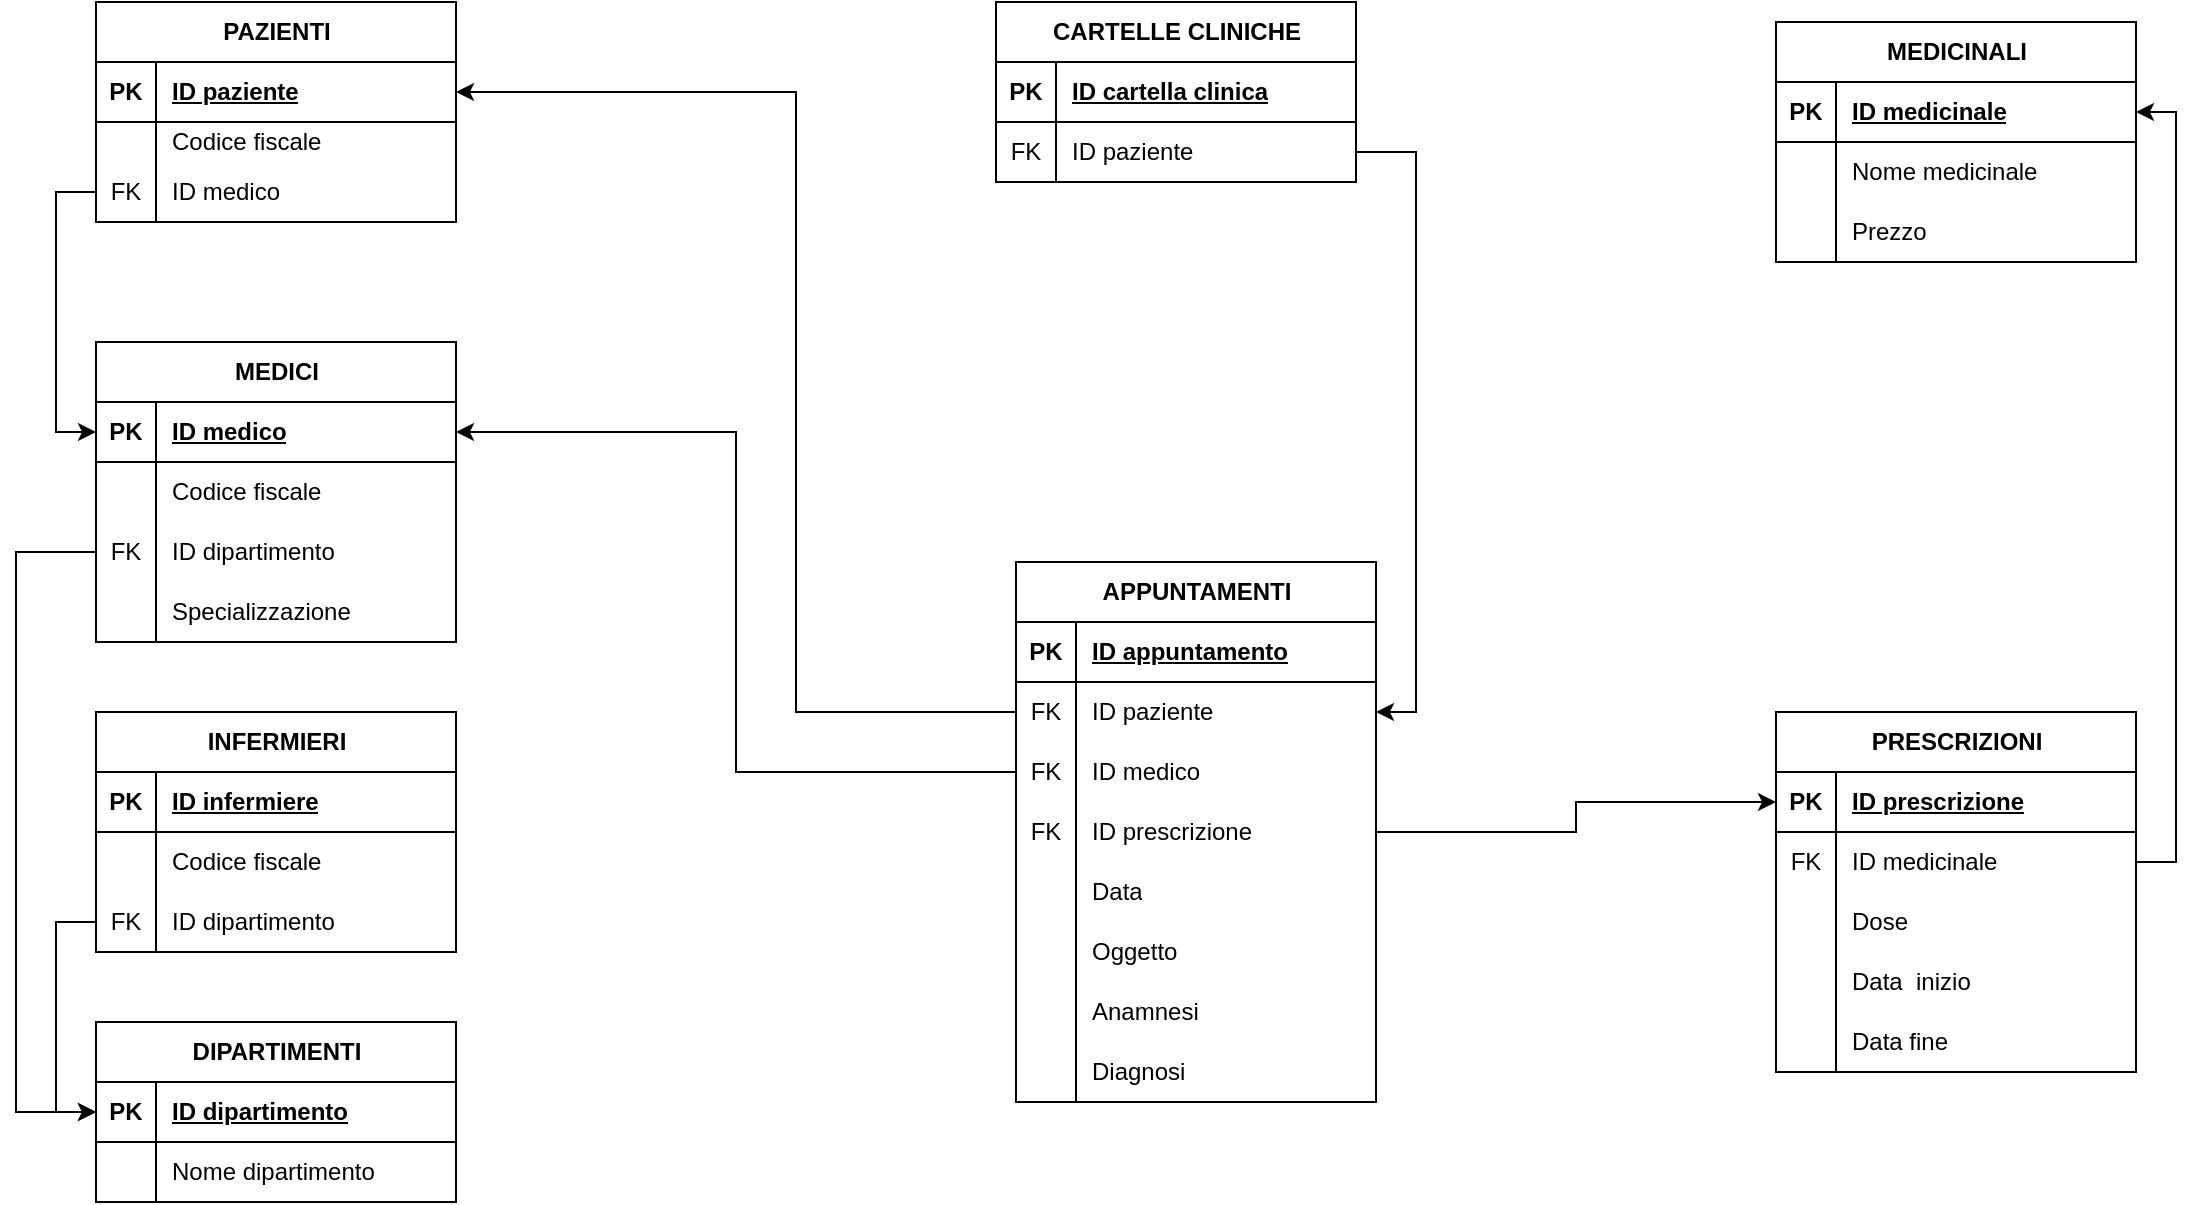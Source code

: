 <mxfile version="23.1.1" type="device">
  <diagram id="ryYAeqgay_MNGeI5Kxjo" name="Page-1">
    <mxGraphModel dx="2383" dy="634" grid="1" gridSize="10" guides="1" tooltips="1" connect="1" arrows="1" fold="1" page="1" pageScale="1" pageWidth="1169" pageHeight="1654" math="0" shadow="0">
      <root>
        <mxCell id="0" />
        <mxCell id="1" parent="0" />
        <mxCell id="qzMm5eUEYR6lwBoGcGr3-1" value="PAZIENTI" style="shape=table;startSize=30;container=1;collapsible=1;childLayout=tableLayout;fixedRows=1;rowLines=0;fontStyle=1;align=center;resizeLast=1;html=1;" parent="1" vertex="1">
          <mxGeometry x="30" y="50" width="180" height="110" as="geometry" />
        </mxCell>
        <mxCell id="qzMm5eUEYR6lwBoGcGr3-2" value="" style="shape=tableRow;horizontal=0;startSize=0;swimlaneHead=0;swimlaneBody=0;fillColor=none;collapsible=0;dropTarget=0;points=[[0,0.5],[1,0.5]];portConstraint=eastwest;top=0;left=0;right=0;bottom=1;" parent="qzMm5eUEYR6lwBoGcGr3-1" vertex="1">
          <mxGeometry y="30" width="180" height="30" as="geometry" />
        </mxCell>
        <mxCell id="qzMm5eUEYR6lwBoGcGr3-3" value="PK" style="shape=partialRectangle;connectable=0;fillColor=none;top=0;left=0;bottom=0;right=0;fontStyle=1;overflow=hidden;whiteSpace=wrap;html=1;" parent="qzMm5eUEYR6lwBoGcGr3-2" vertex="1">
          <mxGeometry width="30" height="30" as="geometry">
            <mxRectangle width="30" height="30" as="alternateBounds" />
          </mxGeometry>
        </mxCell>
        <mxCell id="qzMm5eUEYR6lwBoGcGr3-4" value="ID paziente" style="shape=partialRectangle;connectable=0;fillColor=none;top=0;left=0;bottom=0;right=0;align=left;spacingLeft=6;fontStyle=5;overflow=hidden;whiteSpace=wrap;html=1;" parent="qzMm5eUEYR6lwBoGcGr3-2" vertex="1">
          <mxGeometry x="30" width="150" height="30" as="geometry">
            <mxRectangle width="150" height="30" as="alternateBounds" />
          </mxGeometry>
        </mxCell>
        <mxCell id="qzMm5eUEYR6lwBoGcGr3-8" value="" style="shape=tableRow;horizontal=0;startSize=0;swimlaneHead=0;swimlaneBody=0;fillColor=none;collapsible=0;dropTarget=0;points=[[0,0.5],[1,0.5]];portConstraint=eastwest;top=0;left=0;right=0;bottom=0;" parent="qzMm5eUEYR6lwBoGcGr3-1" vertex="1">
          <mxGeometry y="60" width="180" height="20" as="geometry" />
        </mxCell>
        <mxCell id="qzMm5eUEYR6lwBoGcGr3-9" value="" style="shape=partialRectangle;connectable=0;fillColor=none;top=0;left=0;bottom=0;right=0;editable=1;overflow=hidden;whiteSpace=wrap;html=1;" parent="qzMm5eUEYR6lwBoGcGr3-8" vertex="1">
          <mxGeometry width="30" height="20" as="geometry">
            <mxRectangle width="30" height="20" as="alternateBounds" />
          </mxGeometry>
        </mxCell>
        <mxCell id="qzMm5eUEYR6lwBoGcGr3-10" value="Codice fiscale" style="shape=partialRectangle;connectable=0;fillColor=none;top=0;left=0;bottom=0;right=0;align=left;spacingLeft=6;overflow=hidden;whiteSpace=wrap;html=1;" parent="qzMm5eUEYR6lwBoGcGr3-8" vertex="1">
          <mxGeometry x="30" width="150" height="20" as="geometry">
            <mxRectangle width="150" height="20" as="alternateBounds" />
          </mxGeometry>
        </mxCell>
        <mxCell id="qzMm5eUEYR6lwBoGcGr3-11" value="" style="shape=tableRow;horizontal=0;startSize=0;swimlaneHead=0;swimlaneBody=0;fillColor=none;collapsible=0;dropTarget=0;points=[[0,0.5],[1,0.5]];portConstraint=eastwest;top=0;left=0;right=0;bottom=0;" parent="qzMm5eUEYR6lwBoGcGr3-1" vertex="1">
          <mxGeometry y="80" width="180" height="30" as="geometry" />
        </mxCell>
        <mxCell id="qzMm5eUEYR6lwBoGcGr3-12" value="FK" style="shape=partialRectangle;connectable=0;fillColor=none;top=0;left=0;bottom=0;right=0;editable=1;overflow=hidden;whiteSpace=wrap;html=1;" parent="qzMm5eUEYR6lwBoGcGr3-11" vertex="1">
          <mxGeometry width="30" height="30" as="geometry">
            <mxRectangle width="30" height="30" as="alternateBounds" />
          </mxGeometry>
        </mxCell>
        <mxCell id="qzMm5eUEYR6lwBoGcGr3-13" value="ID medico" style="shape=partialRectangle;connectable=0;fillColor=none;top=0;left=0;bottom=0;right=0;align=left;spacingLeft=6;overflow=hidden;whiteSpace=wrap;html=1;" parent="qzMm5eUEYR6lwBoGcGr3-11" vertex="1">
          <mxGeometry x="30" width="150" height="30" as="geometry">
            <mxRectangle width="150" height="30" as="alternateBounds" />
          </mxGeometry>
        </mxCell>
        <mxCell id="qzMm5eUEYR6lwBoGcGr3-14" value="MEDICI" style="shape=table;startSize=30;container=1;collapsible=1;childLayout=tableLayout;fixedRows=1;rowLines=0;fontStyle=1;align=center;resizeLast=1;html=1;" parent="1" vertex="1">
          <mxGeometry x="30" y="220" width="180" height="150" as="geometry" />
        </mxCell>
        <mxCell id="qzMm5eUEYR6lwBoGcGr3-15" value="" style="shape=tableRow;horizontal=0;startSize=0;swimlaneHead=0;swimlaneBody=0;fillColor=none;collapsible=0;dropTarget=0;points=[[0,0.5],[1,0.5]];portConstraint=eastwest;top=0;left=0;right=0;bottom=1;" parent="qzMm5eUEYR6lwBoGcGr3-14" vertex="1">
          <mxGeometry y="30" width="180" height="30" as="geometry" />
        </mxCell>
        <mxCell id="qzMm5eUEYR6lwBoGcGr3-16" value="PK" style="shape=partialRectangle;connectable=0;fillColor=none;top=0;left=0;bottom=0;right=0;fontStyle=1;overflow=hidden;whiteSpace=wrap;html=1;" parent="qzMm5eUEYR6lwBoGcGr3-15" vertex="1">
          <mxGeometry width="30" height="30" as="geometry">
            <mxRectangle width="30" height="30" as="alternateBounds" />
          </mxGeometry>
        </mxCell>
        <mxCell id="qzMm5eUEYR6lwBoGcGr3-17" value="ID medico" style="shape=partialRectangle;connectable=0;fillColor=none;top=0;left=0;bottom=0;right=0;align=left;spacingLeft=6;fontStyle=5;overflow=hidden;whiteSpace=wrap;html=1;" parent="qzMm5eUEYR6lwBoGcGr3-15" vertex="1">
          <mxGeometry x="30" width="150" height="30" as="geometry">
            <mxRectangle width="150" height="30" as="alternateBounds" />
          </mxGeometry>
        </mxCell>
        <mxCell id="qzMm5eUEYR6lwBoGcGr3-18" value="" style="shape=tableRow;horizontal=0;startSize=0;swimlaneHead=0;swimlaneBody=0;fillColor=none;collapsible=0;dropTarget=0;points=[[0,0.5],[1,0.5]];portConstraint=eastwest;top=0;left=0;right=0;bottom=0;" parent="qzMm5eUEYR6lwBoGcGr3-14" vertex="1">
          <mxGeometry y="60" width="180" height="30" as="geometry" />
        </mxCell>
        <mxCell id="qzMm5eUEYR6lwBoGcGr3-19" value="" style="shape=partialRectangle;connectable=0;fillColor=none;top=0;left=0;bottom=0;right=0;editable=1;overflow=hidden;whiteSpace=wrap;html=1;" parent="qzMm5eUEYR6lwBoGcGr3-18" vertex="1">
          <mxGeometry width="30" height="30" as="geometry">
            <mxRectangle width="30" height="30" as="alternateBounds" />
          </mxGeometry>
        </mxCell>
        <mxCell id="qzMm5eUEYR6lwBoGcGr3-20" value="Codice fiscale" style="shape=partialRectangle;connectable=0;fillColor=none;top=0;left=0;bottom=0;right=0;align=left;spacingLeft=6;overflow=hidden;whiteSpace=wrap;html=1;" parent="qzMm5eUEYR6lwBoGcGr3-18" vertex="1">
          <mxGeometry x="30" width="150" height="30" as="geometry">
            <mxRectangle width="150" height="30" as="alternateBounds" />
          </mxGeometry>
        </mxCell>
        <mxCell id="qzMm5eUEYR6lwBoGcGr3-21" value="" style="shape=tableRow;horizontal=0;startSize=0;swimlaneHead=0;swimlaneBody=0;fillColor=none;collapsible=0;dropTarget=0;points=[[0,0.5],[1,0.5]];portConstraint=eastwest;top=0;left=0;right=0;bottom=0;" parent="qzMm5eUEYR6lwBoGcGr3-14" vertex="1">
          <mxGeometry y="90" width="180" height="30" as="geometry" />
        </mxCell>
        <mxCell id="qzMm5eUEYR6lwBoGcGr3-22" value="FK" style="shape=partialRectangle;connectable=0;fillColor=none;top=0;left=0;bottom=0;right=0;editable=1;overflow=hidden;whiteSpace=wrap;html=1;" parent="qzMm5eUEYR6lwBoGcGr3-21" vertex="1">
          <mxGeometry width="30" height="30" as="geometry">
            <mxRectangle width="30" height="30" as="alternateBounds" />
          </mxGeometry>
        </mxCell>
        <mxCell id="qzMm5eUEYR6lwBoGcGr3-23" value="ID dipartimento" style="shape=partialRectangle;connectable=0;fillColor=none;top=0;left=0;bottom=0;right=0;align=left;spacingLeft=6;overflow=hidden;whiteSpace=wrap;html=1;" parent="qzMm5eUEYR6lwBoGcGr3-21" vertex="1">
          <mxGeometry x="30" width="150" height="30" as="geometry">
            <mxRectangle width="150" height="30" as="alternateBounds" />
          </mxGeometry>
        </mxCell>
        <mxCell id="qzMm5eUEYR6lwBoGcGr3-24" value="" style="shape=tableRow;horizontal=0;startSize=0;swimlaneHead=0;swimlaneBody=0;fillColor=none;collapsible=0;dropTarget=0;points=[[0,0.5],[1,0.5]];portConstraint=eastwest;top=0;left=0;right=0;bottom=0;" parent="qzMm5eUEYR6lwBoGcGr3-14" vertex="1">
          <mxGeometry y="120" width="180" height="30" as="geometry" />
        </mxCell>
        <mxCell id="qzMm5eUEYR6lwBoGcGr3-25" value="" style="shape=partialRectangle;connectable=0;fillColor=none;top=0;left=0;bottom=0;right=0;editable=1;overflow=hidden;whiteSpace=wrap;html=1;" parent="qzMm5eUEYR6lwBoGcGr3-24" vertex="1">
          <mxGeometry width="30" height="30" as="geometry">
            <mxRectangle width="30" height="30" as="alternateBounds" />
          </mxGeometry>
        </mxCell>
        <mxCell id="qzMm5eUEYR6lwBoGcGr3-26" value="Specializzazione" style="shape=partialRectangle;connectable=0;fillColor=none;top=0;left=0;bottom=0;right=0;align=left;spacingLeft=6;overflow=hidden;whiteSpace=wrap;html=1;" parent="qzMm5eUEYR6lwBoGcGr3-24" vertex="1">
          <mxGeometry x="30" width="150" height="30" as="geometry">
            <mxRectangle width="150" height="30" as="alternateBounds" />
          </mxGeometry>
        </mxCell>
        <mxCell id="qzMm5eUEYR6lwBoGcGr3-27" value="INFERMIERI" style="shape=table;startSize=30;container=1;collapsible=1;childLayout=tableLayout;fixedRows=1;rowLines=0;fontStyle=1;align=center;resizeLast=1;html=1;" parent="1" vertex="1">
          <mxGeometry x="30" y="405" width="180" height="120" as="geometry" />
        </mxCell>
        <mxCell id="qzMm5eUEYR6lwBoGcGr3-28" value="" style="shape=tableRow;horizontal=0;startSize=0;swimlaneHead=0;swimlaneBody=0;fillColor=none;collapsible=0;dropTarget=0;points=[[0,0.5],[1,0.5]];portConstraint=eastwest;top=0;left=0;right=0;bottom=1;" parent="qzMm5eUEYR6lwBoGcGr3-27" vertex="1">
          <mxGeometry y="30" width="180" height="30" as="geometry" />
        </mxCell>
        <mxCell id="qzMm5eUEYR6lwBoGcGr3-29" value="PK" style="shape=partialRectangle;connectable=0;fillColor=none;top=0;left=0;bottom=0;right=0;fontStyle=1;overflow=hidden;whiteSpace=wrap;html=1;" parent="qzMm5eUEYR6lwBoGcGr3-28" vertex="1">
          <mxGeometry width="30" height="30" as="geometry">
            <mxRectangle width="30" height="30" as="alternateBounds" />
          </mxGeometry>
        </mxCell>
        <mxCell id="qzMm5eUEYR6lwBoGcGr3-30" value="ID infermiere" style="shape=partialRectangle;connectable=0;fillColor=none;top=0;left=0;bottom=0;right=0;align=left;spacingLeft=6;fontStyle=5;overflow=hidden;whiteSpace=wrap;html=1;" parent="qzMm5eUEYR6lwBoGcGr3-28" vertex="1">
          <mxGeometry x="30" width="150" height="30" as="geometry">
            <mxRectangle width="150" height="30" as="alternateBounds" />
          </mxGeometry>
        </mxCell>
        <mxCell id="qzMm5eUEYR6lwBoGcGr3-31" value="" style="shape=tableRow;horizontal=0;startSize=0;swimlaneHead=0;swimlaneBody=0;fillColor=none;collapsible=0;dropTarget=0;points=[[0,0.5],[1,0.5]];portConstraint=eastwest;top=0;left=0;right=0;bottom=0;" parent="qzMm5eUEYR6lwBoGcGr3-27" vertex="1">
          <mxGeometry y="60" width="180" height="30" as="geometry" />
        </mxCell>
        <mxCell id="qzMm5eUEYR6lwBoGcGr3-32" value="" style="shape=partialRectangle;connectable=0;fillColor=none;top=0;left=0;bottom=0;right=0;editable=1;overflow=hidden;whiteSpace=wrap;html=1;" parent="qzMm5eUEYR6lwBoGcGr3-31" vertex="1">
          <mxGeometry width="30" height="30" as="geometry">
            <mxRectangle width="30" height="30" as="alternateBounds" />
          </mxGeometry>
        </mxCell>
        <mxCell id="qzMm5eUEYR6lwBoGcGr3-33" value="Codice fiscale" style="shape=partialRectangle;connectable=0;fillColor=none;top=0;left=0;bottom=0;right=0;align=left;spacingLeft=6;overflow=hidden;whiteSpace=wrap;html=1;" parent="qzMm5eUEYR6lwBoGcGr3-31" vertex="1">
          <mxGeometry x="30" width="150" height="30" as="geometry">
            <mxRectangle width="150" height="30" as="alternateBounds" />
          </mxGeometry>
        </mxCell>
        <mxCell id="qzMm5eUEYR6lwBoGcGr3-34" value="" style="shape=tableRow;horizontal=0;startSize=0;swimlaneHead=0;swimlaneBody=0;fillColor=none;collapsible=0;dropTarget=0;points=[[0,0.5],[1,0.5]];portConstraint=eastwest;top=0;left=0;right=0;bottom=0;" parent="qzMm5eUEYR6lwBoGcGr3-27" vertex="1">
          <mxGeometry y="90" width="180" height="30" as="geometry" />
        </mxCell>
        <mxCell id="qzMm5eUEYR6lwBoGcGr3-35" value="FK" style="shape=partialRectangle;connectable=0;fillColor=none;top=0;left=0;bottom=0;right=0;editable=1;overflow=hidden;whiteSpace=wrap;html=1;" parent="qzMm5eUEYR6lwBoGcGr3-34" vertex="1">
          <mxGeometry width="30" height="30" as="geometry">
            <mxRectangle width="30" height="30" as="alternateBounds" />
          </mxGeometry>
        </mxCell>
        <mxCell id="qzMm5eUEYR6lwBoGcGr3-36" value="ID dipartimento" style="shape=partialRectangle;connectable=0;fillColor=none;top=0;left=0;bottom=0;right=0;align=left;spacingLeft=6;overflow=hidden;whiteSpace=wrap;html=1;" parent="qzMm5eUEYR6lwBoGcGr3-34" vertex="1">
          <mxGeometry x="30" width="150" height="30" as="geometry">
            <mxRectangle width="150" height="30" as="alternateBounds" />
          </mxGeometry>
        </mxCell>
        <mxCell id="qzMm5eUEYR6lwBoGcGr3-40" value="DIPARTIMENTI" style="shape=table;startSize=30;container=1;collapsible=1;childLayout=tableLayout;fixedRows=1;rowLines=0;fontStyle=1;align=center;resizeLast=1;html=1;" parent="1" vertex="1">
          <mxGeometry x="30" y="560" width="180" height="90" as="geometry" />
        </mxCell>
        <mxCell id="qzMm5eUEYR6lwBoGcGr3-41" value="" style="shape=tableRow;horizontal=0;startSize=0;swimlaneHead=0;swimlaneBody=0;fillColor=none;collapsible=0;dropTarget=0;points=[[0,0.5],[1,0.5]];portConstraint=eastwest;top=0;left=0;right=0;bottom=1;" parent="qzMm5eUEYR6lwBoGcGr3-40" vertex="1">
          <mxGeometry y="30" width="180" height="30" as="geometry" />
        </mxCell>
        <mxCell id="qzMm5eUEYR6lwBoGcGr3-42" value="PK" style="shape=partialRectangle;connectable=0;fillColor=none;top=0;left=0;bottom=0;right=0;fontStyle=1;overflow=hidden;whiteSpace=wrap;html=1;" parent="qzMm5eUEYR6lwBoGcGr3-41" vertex="1">
          <mxGeometry width="30" height="30" as="geometry">
            <mxRectangle width="30" height="30" as="alternateBounds" />
          </mxGeometry>
        </mxCell>
        <mxCell id="qzMm5eUEYR6lwBoGcGr3-43" value="ID dipartimento" style="shape=partialRectangle;connectable=0;fillColor=none;top=0;left=0;bottom=0;right=0;align=left;spacingLeft=6;fontStyle=5;overflow=hidden;whiteSpace=wrap;html=1;" parent="qzMm5eUEYR6lwBoGcGr3-41" vertex="1">
          <mxGeometry x="30" width="150" height="30" as="geometry">
            <mxRectangle width="150" height="30" as="alternateBounds" />
          </mxGeometry>
        </mxCell>
        <mxCell id="qzMm5eUEYR6lwBoGcGr3-44" value="" style="shape=tableRow;horizontal=0;startSize=0;swimlaneHead=0;swimlaneBody=0;fillColor=none;collapsible=0;dropTarget=0;points=[[0,0.5],[1,0.5]];portConstraint=eastwest;top=0;left=0;right=0;bottom=0;" parent="qzMm5eUEYR6lwBoGcGr3-40" vertex="1">
          <mxGeometry y="60" width="180" height="30" as="geometry" />
        </mxCell>
        <mxCell id="qzMm5eUEYR6lwBoGcGr3-45" value="" style="shape=partialRectangle;connectable=0;fillColor=none;top=0;left=0;bottom=0;right=0;editable=1;overflow=hidden;whiteSpace=wrap;html=1;" parent="qzMm5eUEYR6lwBoGcGr3-44" vertex="1">
          <mxGeometry width="30" height="30" as="geometry">
            <mxRectangle width="30" height="30" as="alternateBounds" />
          </mxGeometry>
        </mxCell>
        <mxCell id="qzMm5eUEYR6lwBoGcGr3-46" value="Nome dipartimento" style="shape=partialRectangle;connectable=0;fillColor=none;top=0;left=0;bottom=0;right=0;align=left;spacingLeft=6;overflow=hidden;whiteSpace=wrap;html=1;" parent="qzMm5eUEYR6lwBoGcGr3-44" vertex="1">
          <mxGeometry x="30" width="150" height="30" as="geometry">
            <mxRectangle width="150" height="30" as="alternateBounds" />
          </mxGeometry>
        </mxCell>
        <mxCell id="qzMm5eUEYR6lwBoGcGr3-53" style="edgeStyle=orthogonalEdgeStyle;rounded=0;orthogonalLoop=1;jettySize=auto;html=1;exitX=0;exitY=0.5;exitDx=0;exitDy=0;entryX=0;entryY=0.5;entryDx=0;entryDy=0;" parent="1" source="qzMm5eUEYR6lwBoGcGr3-11" target="qzMm5eUEYR6lwBoGcGr3-15" edge="1">
          <mxGeometry relative="1" as="geometry" />
        </mxCell>
        <mxCell id="qzMm5eUEYR6lwBoGcGr3-56" style="edgeStyle=orthogonalEdgeStyle;rounded=0;orthogonalLoop=1;jettySize=auto;html=1;exitX=0;exitY=0.5;exitDx=0;exitDy=0;entryX=0;entryY=0.5;entryDx=0;entryDy=0;" parent="1" source="qzMm5eUEYR6lwBoGcGr3-34" target="qzMm5eUEYR6lwBoGcGr3-41" edge="1">
          <mxGeometry relative="1" as="geometry" />
        </mxCell>
        <mxCell id="qzMm5eUEYR6lwBoGcGr3-57" style="edgeStyle=orthogonalEdgeStyle;rounded=0;orthogonalLoop=1;jettySize=auto;html=1;entryX=0;entryY=0.5;entryDx=0;entryDy=0;" parent="1" source="qzMm5eUEYR6lwBoGcGr3-21" target="qzMm5eUEYR6lwBoGcGr3-41" edge="1">
          <mxGeometry relative="1" as="geometry">
            <Array as="points">
              <mxPoint x="-10" y="325" />
              <mxPoint x="-10" y="605" />
            </Array>
          </mxGeometry>
        </mxCell>
        <mxCell id="qzMm5eUEYR6lwBoGcGr3-58" value="APPUNTAMENTI" style="shape=table;startSize=30;container=1;collapsible=1;childLayout=tableLayout;fixedRows=1;rowLines=0;fontStyle=1;align=center;resizeLast=1;html=1;" parent="1" vertex="1">
          <mxGeometry x="490" y="330" width="180" height="270" as="geometry" />
        </mxCell>
        <mxCell id="qzMm5eUEYR6lwBoGcGr3-59" value="" style="shape=tableRow;horizontal=0;startSize=0;swimlaneHead=0;swimlaneBody=0;fillColor=none;collapsible=0;dropTarget=0;points=[[0,0.5],[1,0.5]];portConstraint=eastwest;top=0;left=0;right=0;bottom=1;" parent="qzMm5eUEYR6lwBoGcGr3-58" vertex="1">
          <mxGeometry y="30" width="180" height="30" as="geometry" />
        </mxCell>
        <mxCell id="qzMm5eUEYR6lwBoGcGr3-60" value="PK" style="shape=partialRectangle;connectable=0;fillColor=none;top=0;left=0;bottom=0;right=0;fontStyle=1;overflow=hidden;whiteSpace=wrap;html=1;" parent="qzMm5eUEYR6lwBoGcGr3-59" vertex="1">
          <mxGeometry width="30" height="30" as="geometry">
            <mxRectangle width="30" height="30" as="alternateBounds" />
          </mxGeometry>
        </mxCell>
        <mxCell id="qzMm5eUEYR6lwBoGcGr3-61" value="ID appuntamento" style="shape=partialRectangle;connectable=0;fillColor=none;top=0;left=0;bottom=0;right=0;align=left;spacingLeft=6;fontStyle=5;overflow=hidden;whiteSpace=wrap;html=1;" parent="qzMm5eUEYR6lwBoGcGr3-59" vertex="1">
          <mxGeometry x="30" width="150" height="30" as="geometry">
            <mxRectangle width="150" height="30" as="alternateBounds" />
          </mxGeometry>
        </mxCell>
        <mxCell id="qzMm5eUEYR6lwBoGcGr3-62" value="" style="shape=tableRow;horizontal=0;startSize=0;swimlaneHead=0;swimlaneBody=0;fillColor=none;collapsible=0;dropTarget=0;points=[[0,0.5],[1,0.5]];portConstraint=eastwest;top=0;left=0;right=0;bottom=0;" parent="qzMm5eUEYR6lwBoGcGr3-58" vertex="1">
          <mxGeometry y="60" width="180" height="30" as="geometry" />
        </mxCell>
        <mxCell id="qzMm5eUEYR6lwBoGcGr3-63" value="FK" style="shape=partialRectangle;connectable=0;fillColor=none;top=0;left=0;bottom=0;right=0;editable=1;overflow=hidden;whiteSpace=wrap;html=1;" parent="qzMm5eUEYR6lwBoGcGr3-62" vertex="1">
          <mxGeometry width="30" height="30" as="geometry">
            <mxRectangle width="30" height="30" as="alternateBounds" />
          </mxGeometry>
        </mxCell>
        <mxCell id="qzMm5eUEYR6lwBoGcGr3-64" value="ID paziente" style="shape=partialRectangle;connectable=0;fillColor=none;top=0;left=0;bottom=0;right=0;align=left;spacingLeft=6;overflow=hidden;whiteSpace=wrap;html=1;" parent="qzMm5eUEYR6lwBoGcGr3-62" vertex="1">
          <mxGeometry x="30" width="150" height="30" as="geometry">
            <mxRectangle width="150" height="30" as="alternateBounds" />
          </mxGeometry>
        </mxCell>
        <mxCell id="qzMm5eUEYR6lwBoGcGr3-68" value="" style="shape=tableRow;horizontal=0;startSize=0;swimlaneHead=0;swimlaneBody=0;fillColor=none;collapsible=0;dropTarget=0;points=[[0,0.5],[1,0.5]];portConstraint=eastwest;top=0;left=0;right=0;bottom=0;" parent="qzMm5eUEYR6lwBoGcGr3-58" vertex="1">
          <mxGeometry y="90" width="180" height="30" as="geometry" />
        </mxCell>
        <mxCell id="qzMm5eUEYR6lwBoGcGr3-69" value="FK" style="shape=partialRectangle;connectable=0;fillColor=none;top=0;left=0;bottom=0;right=0;editable=1;overflow=hidden;whiteSpace=wrap;html=1;" parent="qzMm5eUEYR6lwBoGcGr3-68" vertex="1">
          <mxGeometry width="30" height="30" as="geometry">
            <mxRectangle width="30" height="30" as="alternateBounds" />
          </mxGeometry>
        </mxCell>
        <mxCell id="qzMm5eUEYR6lwBoGcGr3-70" value="ID medico" style="shape=partialRectangle;connectable=0;fillColor=none;top=0;left=0;bottom=0;right=0;align=left;spacingLeft=6;overflow=hidden;whiteSpace=wrap;html=1;" parent="qzMm5eUEYR6lwBoGcGr3-68" vertex="1">
          <mxGeometry x="30" width="150" height="30" as="geometry">
            <mxRectangle width="150" height="30" as="alternateBounds" />
          </mxGeometry>
        </mxCell>
        <mxCell id="qzMm5eUEYR6lwBoGcGr3-121" value="" style="shape=tableRow;horizontal=0;startSize=0;swimlaneHead=0;swimlaneBody=0;fillColor=none;collapsible=0;dropTarget=0;points=[[0,0.5],[1,0.5]];portConstraint=eastwest;top=0;left=0;right=0;bottom=0;" parent="qzMm5eUEYR6lwBoGcGr3-58" vertex="1">
          <mxGeometry y="120" width="180" height="30" as="geometry" />
        </mxCell>
        <mxCell id="qzMm5eUEYR6lwBoGcGr3-122" value="FK" style="shape=partialRectangle;connectable=0;fillColor=none;top=0;left=0;bottom=0;right=0;editable=1;overflow=hidden;whiteSpace=wrap;html=1;" parent="qzMm5eUEYR6lwBoGcGr3-121" vertex="1">
          <mxGeometry width="30" height="30" as="geometry">
            <mxRectangle width="30" height="30" as="alternateBounds" />
          </mxGeometry>
        </mxCell>
        <mxCell id="qzMm5eUEYR6lwBoGcGr3-123" value="ID prescrizione" style="shape=partialRectangle;connectable=0;fillColor=none;top=0;left=0;bottom=0;right=0;align=left;spacingLeft=6;overflow=hidden;whiteSpace=wrap;html=1;" parent="qzMm5eUEYR6lwBoGcGr3-121" vertex="1">
          <mxGeometry x="30" width="150" height="30" as="geometry">
            <mxRectangle width="150" height="30" as="alternateBounds" />
          </mxGeometry>
        </mxCell>
        <mxCell id="qzMm5eUEYR6lwBoGcGr3-65" value="" style="shape=tableRow;horizontal=0;startSize=0;swimlaneHead=0;swimlaneBody=0;fillColor=none;collapsible=0;dropTarget=0;points=[[0,0.5],[1,0.5]];portConstraint=eastwest;top=0;left=0;right=0;bottom=0;" parent="qzMm5eUEYR6lwBoGcGr3-58" vertex="1">
          <mxGeometry y="150" width="180" height="30" as="geometry" />
        </mxCell>
        <mxCell id="qzMm5eUEYR6lwBoGcGr3-66" value="" style="shape=partialRectangle;connectable=0;fillColor=none;top=0;left=0;bottom=0;right=0;editable=1;overflow=hidden;whiteSpace=wrap;html=1;" parent="qzMm5eUEYR6lwBoGcGr3-65" vertex="1">
          <mxGeometry width="30" height="30" as="geometry">
            <mxRectangle width="30" height="30" as="alternateBounds" />
          </mxGeometry>
        </mxCell>
        <mxCell id="qzMm5eUEYR6lwBoGcGr3-67" value="Data" style="shape=partialRectangle;connectable=0;fillColor=none;top=0;left=0;bottom=0;right=0;align=left;spacingLeft=6;overflow=hidden;whiteSpace=wrap;html=1;" parent="qzMm5eUEYR6lwBoGcGr3-65" vertex="1">
          <mxGeometry x="30" width="150" height="30" as="geometry">
            <mxRectangle width="150" height="30" as="alternateBounds" />
          </mxGeometry>
        </mxCell>
        <mxCell id="qzMm5eUEYR6lwBoGcGr3-74" value="" style="shape=tableRow;horizontal=0;startSize=0;swimlaneHead=0;swimlaneBody=0;fillColor=none;collapsible=0;dropTarget=0;points=[[0,0.5],[1,0.5]];portConstraint=eastwest;top=0;left=0;right=0;bottom=0;" parent="qzMm5eUEYR6lwBoGcGr3-58" vertex="1">
          <mxGeometry y="180" width="180" height="30" as="geometry" />
        </mxCell>
        <mxCell id="qzMm5eUEYR6lwBoGcGr3-75" value="" style="shape=partialRectangle;connectable=0;fillColor=none;top=0;left=0;bottom=0;right=0;editable=1;overflow=hidden;whiteSpace=wrap;html=1;" parent="qzMm5eUEYR6lwBoGcGr3-74" vertex="1">
          <mxGeometry width="30" height="30" as="geometry">
            <mxRectangle width="30" height="30" as="alternateBounds" />
          </mxGeometry>
        </mxCell>
        <mxCell id="qzMm5eUEYR6lwBoGcGr3-76" value="Oggetto" style="shape=partialRectangle;connectable=0;fillColor=none;top=0;left=0;bottom=0;right=0;align=left;spacingLeft=6;overflow=hidden;whiteSpace=wrap;html=1;" parent="qzMm5eUEYR6lwBoGcGr3-74" vertex="1">
          <mxGeometry x="30" width="150" height="30" as="geometry">
            <mxRectangle width="150" height="30" as="alternateBounds" />
          </mxGeometry>
        </mxCell>
        <mxCell id="qzMm5eUEYR6lwBoGcGr3-124" value="" style="shape=tableRow;horizontal=0;startSize=0;swimlaneHead=0;swimlaneBody=0;fillColor=none;collapsible=0;dropTarget=0;points=[[0,0.5],[1,0.5]];portConstraint=eastwest;top=0;left=0;right=0;bottom=0;" parent="qzMm5eUEYR6lwBoGcGr3-58" vertex="1">
          <mxGeometry y="210" width="180" height="30" as="geometry" />
        </mxCell>
        <mxCell id="qzMm5eUEYR6lwBoGcGr3-125" value="" style="shape=partialRectangle;connectable=0;fillColor=none;top=0;left=0;bottom=0;right=0;editable=1;overflow=hidden;whiteSpace=wrap;html=1;" parent="qzMm5eUEYR6lwBoGcGr3-124" vertex="1">
          <mxGeometry width="30" height="30" as="geometry">
            <mxRectangle width="30" height="30" as="alternateBounds" />
          </mxGeometry>
        </mxCell>
        <mxCell id="qzMm5eUEYR6lwBoGcGr3-126" value="Anamnesi" style="shape=partialRectangle;connectable=0;fillColor=none;top=0;left=0;bottom=0;right=0;align=left;spacingLeft=6;overflow=hidden;whiteSpace=wrap;html=1;" parent="qzMm5eUEYR6lwBoGcGr3-124" vertex="1">
          <mxGeometry x="30" width="150" height="30" as="geometry">
            <mxRectangle width="150" height="30" as="alternateBounds" />
          </mxGeometry>
        </mxCell>
        <mxCell id="qzMm5eUEYR6lwBoGcGr3-149" value="" style="shape=tableRow;horizontal=0;startSize=0;swimlaneHead=0;swimlaneBody=0;fillColor=none;collapsible=0;dropTarget=0;points=[[0,0.5],[1,0.5]];portConstraint=eastwest;top=0;left=0;right=0;bottom=0;" parent="qzMm5eUEYR6lwBoGcGr3-58" vertex="1">
          <mxGeometry y="240" width="180" height="30" as="geometry" />
        </mxCell>
        <mxCell id="qzMm5eUEYR6lwBoGcGr3-150" value="" style="shape=partialRectangle;connectable=0;fillColor=none;top=0;left=0;bottom=0;right=0;editable=1;overflow=hidden;whiteSpace=wrap;html=1;" parent="qzMm5eUEYR6lwBoGcGr3-149" vertex="1">
          <mxGeometry width="30" height="30" as="geometry">
            <mxRectangle width="30" height="30" as="alternateBounds" />
          </mxGeometry>
        </mxCell>
        <mxCell id="qzMm5eUEYR6lwBoGcGr3-151" value="Diagnosi" style="shape=partialRectangle;connectable=0;fillColor=none;top=0;left=0;bottom=0;right=0;align=left;spacingLeft=6;overflow=hidden;whiteSpace=wrap;html=1;" parent="qzMm5eUEYR6lwBoGcGr3-149" vertex="1">
          <mxGeometry x="30" width="150" height="30" as="geometry">
            <mxRectangle width="150" height="30" as="alternateBounds" />
          </mxGeometry>
        </mxCell>
        <mxCell id="qzMm5eUEYR6lwBoGcGr3-77" style="edgeStyle=orthogonalEdgeStyle;rounded=0;orthogonalLoop=1;jettySize=auto;html=1;exitX=0;exitY=0.5;exitDx=0;exitDy=0;entryX=1;entryY=0.5;entryDx=0;entryDy=0;" parent="1" source="qzMm5eUEYR6lwBoGcGr3-62" target="qzMm5eUEYR6lwBoGcGr3-2" edge="1">
          <mxGeometry relative="1" as="geometry">
            <Array as="points">
              <mxPoint x="380" y="405" />
              <mxPoint x="380" y="95" />
            </Array>
          </mxGeometry>
        </mxCell>
        <mxCell id="qzMm5eUEYR6lwBoGcGr3-78" style="edgeStyle=orthogonalEdgeStyle;rounded=0;orthogonalLoop=1;jettySize=auto;html=1;exitX=0;exitY=0.5;exitDx=0;exitDy=0;" parent="1" source="qzMm5eUEYR6lwBoGcGr3-68" target="qzMm5eUEYR6lwBoGcGr3-15" edge="1">
          <mxGeometry relative="1" as="geometry" />
        </mxCell>
        <mxCell id="qzMm5eUEYR6lwBoGcGr3-85" value="CARTELLE CLINICHE" style="shape=table;startSize=30;container=1;collapsible=1;childLayout=tableLayout;fixedRows=1;rowLines=0;fontStyle=1;align=center;resizeLast=1;html=1;" parent="1" vertex="1">
          <mxGeometry x="480" y="50" width="180" height="90" as="geometry" />
        </mxCell>
        <mxCell id="qzMm5eUEYR6lwBoGcGr3-86" value="" style="shape=tableRow;horizontal=0;startSize=0;swimlaneHead=0;swimlaneBody=0;fillColor=none;collapsible=0;dropTarget=0;points=[[0,0.5],[1,0.5]];portConstraint=eastwest;top=0;left=0;right=0;bottom=1;" parent="qzMm5eUEYR6lwBoGcGr3-85" vertex="1">
          <mxGeometry y="30" width="180" height="30" as="geometry" />
        </mxCell>
        <mxCell id="qzMm5eUEYR6lwBoGcGr3-87" value="PK" style="shape=partialRectangle;connectable=0;fillColor=none;top=0;left=0;bottom=0;right=0;fontStyle=1;overflow=hidden;whiteSpace=wrap;html=1;" parent="qzMm5eUEYR6lwBoGcGr3-86" vertex="1">
          <mxGeometry width="30" height="30" as="geometry">
            <mxRectangle width="30" height="30" as="alternateBounds" />
          </mxGeometry>
        </mxCell>
        <mxCell id="qzMm5eUEYR6lwBoGcGr3-88" value="ID cartella clinica" style="shape=partialRectangle;connectable=0;fillColor=none;top=0;left=0;bottom=0;right=0;align=left;spacingLeft=6;fontStyle=5;overflow=hidden;whiteSpace=wrap;html=1;" parent="qzMm5eUEYR6lwBoGcGr3-86" vertex="1">
          <mxGeometry x="30" width="150" height="30" as="geometry">
            <mxRectangle width="150" height="30" as="alternateBounds" />
          </mxGeometry>
        </mxCell>
        <mxCell id="qzMm5eUEYR6lwBoGcGr3-118" value="" style="shape=tableRow;horizontal=0;startSize=0;swimlaneHead=0;swimlaneBody=0;fillColor=none;collapsible=0;dropTarget=0;points=[[0,0.5],[1,0.5]];portConstraint=eastwest;top=0;left=0;right=0;bottom=0;" parent="qzMm5eUEYR6lwBoGcGr3-85" vertex="1">
          <mxGeometry y="60" width="180" height="30" as="geometry" />
        </mxCell>
        <mxCell id="qzMm5eUEYR6lwBoGcGr3-119" value="FK" style="shape=partialRectangle;connectable=0;fillColor=none;top=0;left=0;bottom=0;right=0;editable=1;overflow=hidden;whiteSpace=wrap;html=1;" parent="qzMm5eUEYR6lwBoGcGr3-118" vertex="1">
          <mxGeometry width="30" height="30" as="geometry">
            <mxRectangle width="30" height="30" as="alternateBounds" />
          </mxGeometry>
        </mxCell>
        <mxCell id="qzMm5eUEYR6lwBoGcGr3-120" value="ID paziente" style="shape=partialRectangle;connectable=0;fillColor=none;top=0;left=0;bottom=0;right=0;align=left;spacingLeft=6;overflow=hidden;whiteSpace=wrap;html=1;" parent="qzMm5eUEYR6lwBoGcGr3-118" vertex="1">
          <mxGeometry x="30" width="150" height="30" as="geometry">
            <mxRectangle width="150" height="30" as="alternateBounds" />
          </mxGeometry>
        </mxCell>
        <mxCell id="qzMm5eUEYR6lwBoGcGr3-102" value="MEDICINALI" style="shape=table;startSize=30;container=1;collapsible=1;childLayout=tableLayout;fixedRows=1;rowLines=0;fontStyle=1;align=center;resizeLast=1;html=1;" parent="1" vertex="1">
          <mxGeometry x="870" y="60" width="180" height="120" as="geometry" />
        </mxCell>
        <mxCell id="qzMm5eUEYR6lwBoGcGr3-103" value="" style="shape=tableRow;horizontal=0;startSize=0;swimlaneHead=0;swimlaneBody=0;fillColor=none;collapsible=0;dropTarget=0;points=[[0,0.5],[1,0.5]];portConstraint=eastwest;top=0;left=0;right=0;bottom=1;" parent="qzMm5eUEYR6lwBoGcGr3-102" vertex="1">
          <mxGeometry y="30" width="180" height="30" as="geometry" />
        </mxCell>
        <mxCell id="qzMm5eUEYR6lwBoGcGr3-104" value="PK" style="shape=partialRectangle;connectable=0;fillColor=none;top=0;left=0;bottom=0;right=0;fontStyle=1;overflow=hidden;whiteSpace=wrap;html=1;" parent="qzMm5eUEYR6lwBoGcGr3-103" vertex="1">
          <mxGeometry width="30" height="30" as="geometry">
            <mxRectangle width="30" height="30" as="alternateBounds" />
          </mxGeometry>
        </mxCell>
        <mxCell id="qzMm5eUEYR6lwBoGcGr3-105" value="ID medicinale" style="shape=partialRectangle;connectable=0;fillColor=none;top=0;left=0;bottom=0;right=0;align=left;spacingLeft=6;fontStyle=5;overflow=hidden;whiteSpace=wrap;html=1;" parent="qzMm5eUEYR6lwBoGcGr3-103" vertex="1">
          <mxGeometry x="30" width="150" height="30" as="geometry">
            <mxRectangle width="150" height="30" as="alternateBounds" />
          </mxGeometry>
        </mxCell>
        <mxCell id="qzMm5eUEYR6lwBoGcGr3-109" value="" style="shape=tableRow;horizontal=0;startSize=0;swimlaneHead=0;swimlaneBody=0;fillColor=none;collapsible=0;dropTarget=0;points=[[0,0.5],[1,0.5]];portConstraint=eastwest;top=0;left=0;right=0;bottom=0;" parent="qzMm5eUEYR6lwBoGcGr3-102" vertex="1">
          <mxGeometry y="60" width="180" height="30" as="geometry" />
        </mxCell>
        <mxCell id="qzMm5eUEYR6lwBoGcGr3-110" value="" style="shape=partialRectangle;connectable=0;fillColor=none;top=0;left=0;bottom=0;right=0;editable=1;overflow=hidden;whiteSpace=wrap;html=1;" parent="qzMm5eUEYR6lwBoGcGr3-109" vertex="1">
          <mxGeometry width="30" height="30" as="geometry">
            <mxRectangle width="30" height="30" as="alternateBounds" />
          </mxGeometry>
        </mxCell>
        <mxCell id="qzMm5eUEYR6lwBoGcGr3-111" value="Nome medicinale" style="shape=partialRectangle;connectable=0;fillColor=none;top=0;left=0;bottom=0;right=0;align=left;spacingLeft=6;overflow=hidden;whiteSpace=wrap;html=1;" parent="qzMm5eUEYR6lwBoGcGr3-109" vertex="1">
          <mxGeometry x="30" width="150" height="30" as="geometry">
            <mxRectangle width="150" height="30" as="alternateBounds" />
          </mxGeometry>
        </mxCell>
        <mxCell id="qzMm5eUEYR6lwBoGcGr3-115" value="" style="shape=tableRow;horizontal=0;startSize=0;swimlaneHead=0;swimlaneBody=0;fillColor=none;collapsible=0;dropTarget=0;points=[[0,0.5],[1,0.5]];portConstraint=eastwest;top=0;left=0;right=0;bottom=0;" parent="qzMm5eUEYR6lwBoGcGr3-102" vertex="1">
          <mxGeometry y="90" width="180" height="30" as="geometry" />
        </mxCell>
        <mxCell id="qzMm5eUEYR6lwBoGcGr3-116" value="" style="shape=partialRectangle;connectable=0;fillColor=none;top=0;left=0;bottom=0;right=0;editable=1;overflow=hidden;whiteSpace=wrap;html=1;" parent="qzMm5eUEYR6lwBoGcGr3-115" vertex="1">
          <mxGeometry width="30" height="30" as="geometry">
            <mxRectangle width="30" height="30" as="alternateBounds" />
          </mxGeometry>
        </mxCell>
        <mxCell id="qzMm5eUEYR6lwBoGcGr3-117" value="Prezzo" style="shape=partialRectangle;connectable=0;fillColor=none;top=0;left=0;bottom=0;right=0;align=left;spacingLeft=6;overflow=hidden;whiteSpace=wrap;html=1;" parent="qzMm5eUEYR6lwBoGcGr3-115" vertex="1">
          <mxGeometry x="30" width="150" height="30" as="geometry">
            <mxRectangle width="150" height="30" as="alternateBounds" />
          </mxGeometry>
        </mxCell>
        <mxCell id="qzMm5eUEYR6lwBoGcGr3-152" style="edgeStyle=orthogonalEdgeStyle;rounded=0;orthogonalLoop=1;jettySize=auto;html=1;exitX=1;exitY=0.5;exitDx=0;exitDy=0;entryX=0;entryY=0.5;entryDx=0;entryDy=0;" parent="1" source="qzMm5eUEYR6lwBoGcGr3-121" target="qzMm5eUEYR6lwBoGcGr3-155" edge="1">
          <mxGeometry relative="1" as="geometry" />
        </mxCell>
        <mxCell id="qzMm5eUEYR6lwBoGcGr3-153" style="edgeStyle=orthogonalEdgeStyle;rounded=0;orthogonalLoop=1;jettySize=auto;html=1;exitX=1;exitY=0.5;exitDx=0;exitDy=0;entryX=1;entryY=0.5;entryDx=0;entryDy=0;" parent="1" source="qzMm5eUEYR6lwBoGcGr3-118" target="qzMm5eUEYR6lwBoGcGr3-62" edge="1">
          <mxGeometry relative="1" as="geometry" />
        </mxCell>
        <mxCell id="qzMm5eUEYR6lwBoGcGr3-154" value="PRESCRIZIONI" style="shape=table;startSize=30;container=1;collapsible=1;childLayout=tableLayout;fixedRows=1;rowLines=0;fontStyle=1;align=center;resizeLast=1;html=1;" parent="1" vertex="1">
          <mxGeometry x="870" y="405" width="180" height="180" as="geometry" />
        </mxCell>
        <mxCell id="qzMm5eUEYR6lwBoGcGr3-155" value="" style="shape=tableRow;horizontal=0;startSize=0;swimlaneHead=0;swimlaneBody=0;fillColor=none;collapsible=0;dropTarget=0;points=[[0,0.5],[1,0.5]];portConstraint=eastwest;top=0;left=0;right=0;bottom=1;" parent="qzMm5eUEYR6lwBoGcGr3-154" vertex="1">
          <mxGeometry y="30" width="180" height="30" as="geometry" />
        </mxCell>
        <mxCell id="qzMm5eUEYR6lwBoGcGr3-156" value="PK" style="shape=partialRectangle;connectable=0;fillColor=none;top=0;left=0;bottom=0;right=0;fontStyle=1;overflow=hidden;whiteSpace=wrap;html=1;" parent="qzMm5eUEYR6lwBoGcGr3-155" vertex="1">
          <mxGeometry width="30" height="30" as="geometry">
            <mxRectangle width="30" height="30" as="alternateBounds" />
          </mxGeometry>
        </mxCell>
        <mxCell id="qzMm5eUEYR6lwBoGcGr3-157" value="ID prescrizione" style="shape=partialRectangle;connectable=0;fillColor=none;top=0;left=0;bottom=0;right=0;align=left;spacingLeft=6;fontStyle=5;overflow=hidden;whiteSpace=wrap;html=1;" parent="qzMm5eUEYR6lwBoGcGr3-155" vertex="1">
          <mxGeometry x="30" width="150" height="30" as="geometry">
            <mxRectangle width="150" height="30" as="alternateBounds" />
          </mxGeometry>
        </mxCell>
        <mxCell id="qzMm5eUEYR6lwBoGcGr3-158" value="" style="shape=tableRow;horizontal=0;startSize=0;swimlaneHead=0;swimlaneBody=0;fillColor=none;collapsible=0;dropTarget=0;points=[[0,0.5],[1,0.5]];portConstraint=eastwest;top=0;left=0;right=0;bottom=0;" parent="qzMm5eUEYR6lwBoGcGr3-154" vertex="1">
          <mxGeometry y="60" width="180" height="30" as="geometry" />
        </mxCell>
        <mxCell id="qzMm5eUEYR6lwBoGcGr3-159" value="FK" style="shape=partialRectangle;connectable=0;fillColor=none;top=0;left=0;bottom=0;right=0;editable=1;overflow=hidden;whiteSpace=wrap;html=1;" parent="qzMm5eUEYR6lwBoGcGr3-158" vertex="1">
          <mxGeometry width="30" height="30" as="geometry">
            <mxRectangle width="30" height="30" as="alternateBounds" />
          </mxGeometry>
        </mxCell>
        <mxCell id="qzMm5eUEYR6lwBoGcGr3-160" value="ID medicinale" style="shape=partialRectangle;connectable=0;fillColor=none;top=0;left=0;bottom=0;right=0;align=left;spacingLeft=6;overflow=hidden;whiteSpace=wrap;html=1;" parent="qzMm5eUEYR6lwBoGcGr3-158" vertex="1">
          <mxGeometry x="30" width="150" height="30" as="geometry">
            <mxRectangle width="150" height="30" as="alternateBounds" />
          </mxGeometry>
        </mxCell>
        <mxCell id="qzMm5eUEYR6lwBoGcGr3-165" value="" style="shape=tableRow;horizontal=0;startSize=0;swimlaneHead=0;swimlaneBody=0;fillColor=none;collapsible=0;dropTarget=0;points=[[0,0.5],[1,0.5]];portConstraint=eastwest;top=0;left=0;right=0;bottom=0;" parent="qzMm5eUEYR6lwBoGcGr3-154" vertex="1">
          <mxGeometry y="90" width="180" height="30" as="geometry" />
        </mxCell>
        <mxCell id="qzMm5eUEYR6lwBoGcGr3-166" value="" style="shape=partialRectangle;connectable=0;fillColor=none;top=0;left=0;bottom=0;right=0;editable=1;overflow=hidden;whiteSpace=wrap;html=1;" parent="qzMm5eUEYR6lwBoGcGr3-165" vertex="1">
          <mxGeometry width="30" height="30" as="geometry">
            <mxRectangle width="30" height="30" as="alternateBounds" />
          </mxGeometry>
        </mxCell>
        <mxCell id="qzMm5eUEYR6lwBoGcGr3-167" value="Dose" style="shape=partialRectangle;connectable=0;fillColor=none;top=0;left=0;bottom=0;right=0;align=left;spacingLeft=6;overflow=hidden;whiteSpace=wrap;html=1;" parent="qzMm5eUEYR6lwBoGcGr3-165" vertex="1">
          <mxGeometry x="30" width="150" height="30" as="geometry">
            <mxRectangle width="150" height="30" as="alternateBounds" />
          </mxGeometry>
        </mxCell>
        <mxCell id="qzMm5eUEYR6lwBoGcGr3-168" value="" style="shape=tableRow;horizontal=0;startSize=0;swimlaneHead=0;swimlaneBody=0;fillColor=none;collapsible=0;dropTarget=0;points=[[0,0.5],[1,0.5]];portConstraint=eastwest;top=0;left=0;right=0;bottom=0;" parent="qzMm5eUEYR6lwBoGcGr3-154" vertex="1">
          <mxGeometry y="120" width="180" height="30" as="geometry" />
        </mxCell>
        <mxCell id="qzMm5eUEYR6lwBoGcGr3-169" value="" style="shape=partialRectangle;connectable=0;fillColor=none;top=0;left=0;bottom=0;right=0;editable=1;overflow=hidden;whiteSpace=wrap;html=1;" parent="qzMm5eUEYR6lwBoGcGr3-168" vertex="1">
          <mxGeometry width="30" height="30" as="geometry">
            <mxRectangle width="30" height="30" as="alternateBounds" />
          </mxGeometry>
        </mxCell>
        <mxCell id="qzMm5eUEYR6lwBoGcGr3-170" value="Data&amp;nbsp; inizio" style="shape=partialRectangle;connectable=0;fillColor=none;top=0;left=0;bottom=0;right=0;align=left;spacingLeft=6;overflow=hidden;whiteSpace=wrap;html=1;" parent="qzMm5eUEYR6lwBoGcGr3-168" vertex="1">
          <mxGeometry x="30" width="150" height="30" as="geometry">
            <mxRectangle width="150" height="30" as="alternateBounds" />
          </mxGeometry>
        </mxCell>
        <mxCell id="qzMm5eUEYR6lwBoGcGr3-171" value="" style="shape=tableRow;horizontal=0;startSize=0;swimlaneHead=0;swimlaneBody=0;fillColor=none;collapsible=0;dropTarget=0;points=[[0,0.5],[1,0.5]];portConstraint=eastwest;top=0;left=0;right=0;bottom=0;" parent="qzMm5eUEYR6lwBoGcGr3-154" vertex="1">
          <mxGeometry y="150" width="180" height="30" as="geometry" />
        </mxCell>
        <mxCell id="qzMm5eUEYR6lwBoGcGr3-172" value="" style="shape=partialRectangle;connectable=0;fillColor=none;top=0;left=0;bottom=0;right=0;editable=1;overflow=hidden;whiteSpace=wrap;html=1;" parent="qzMm5eUEYR6lwBoGcGr3-171" vertex="1">
          <mxGeometry width="30" height="30" as="geometry">
            <mxRectangle width="30" height="30" as="alternateBounds" />
          </mxGeometry>
        </mxCell>
        <mxCell id="qzMm5eUEYR6lwBoGcGr3-173" value="Data fine" style="shape=partialRectangle;connectable=0;fillColor=none;top=0;left=0;bottom=0;right=0;align=left;spacingLeft=6;overflow=hidden;whiteSpace=wrap;html=1;" parent="qzMm5eUEYR6lwBoGcGr3-171" vertex="1">
          <mxGeometry x="30" width="150" height="30" as="geometry">
            <mxRectangle width="150" height="30" as="alternateBounds" />
          </mxGeometry>
        </mxCell>
        <mxCell id="qzMm5eUEYR6lwBoGcGr3-164" style="edgeStyle=orthogonalEdgeStyle;rounded=0;orthogonalLoop=1;jettySize=auto;html=1;exitX=1;exitY=0.5;exitDx=0;exitDy=0;" parent="1" source="qzMm5eUEYR6lwBoGcGr3-158" target="qzMm5eUEYR6lwBoGcGr3-103" edge="1">
          <mxGeometry relative="1" as="geometry">
            <mxPoint x="1070" y="100" as="targetPoint" />
            <Array as="points">
              <mxPoint x="1070" y="480" />
              <mxPoint x="1070" y="105" />
            </Array>
          </mxGeometry>
        </mxCell>
      </root>
    </mxGraphModel>
  </diagram>
</mxfile>
